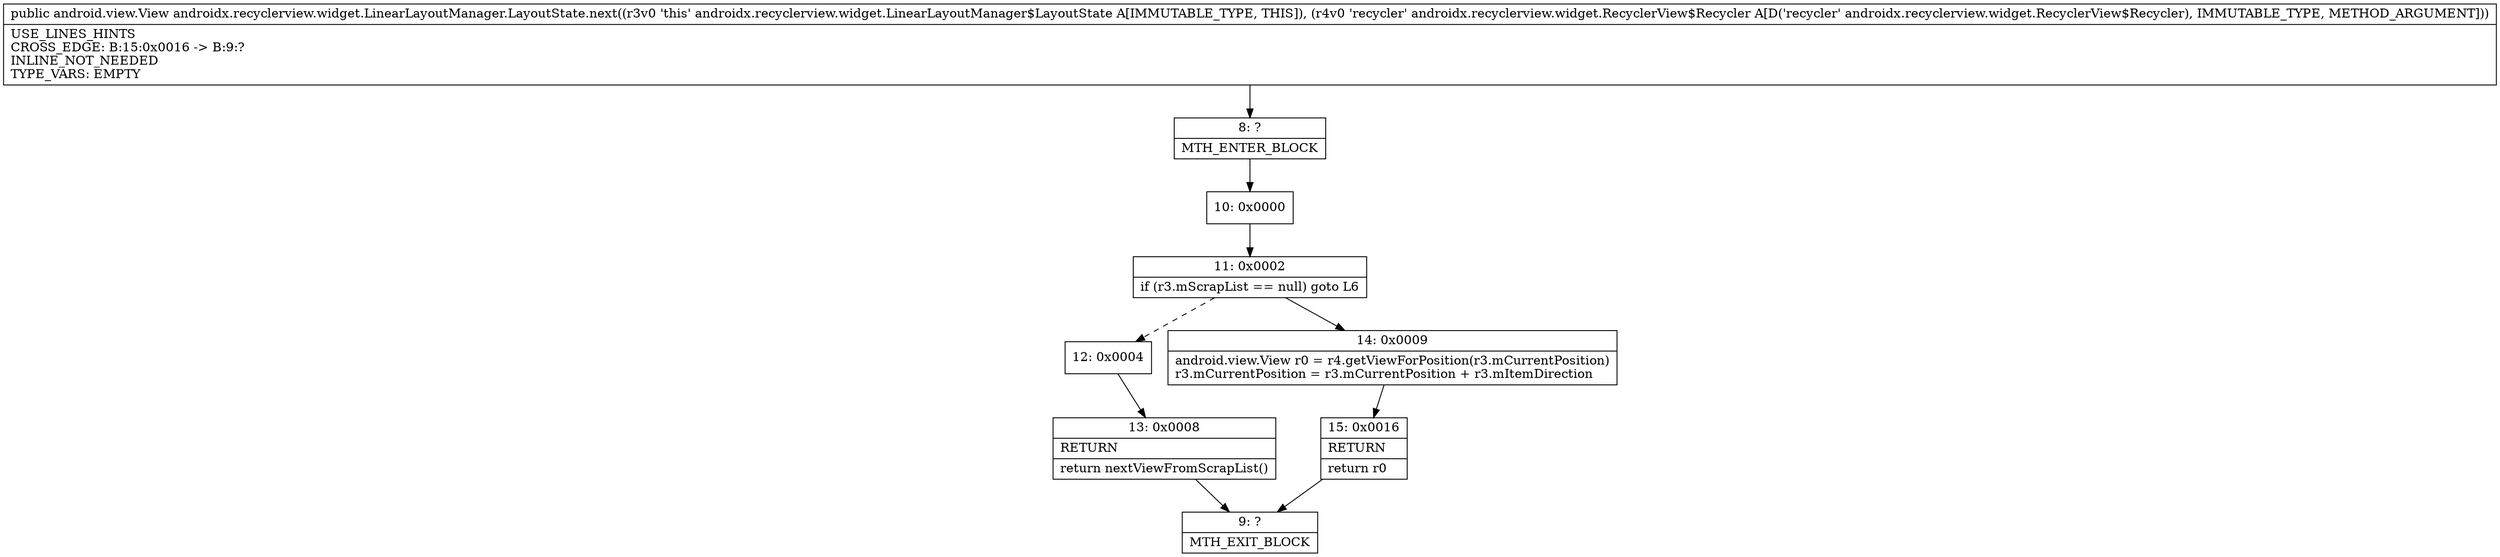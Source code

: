 digraph "CFG forandroidx.recyclerview.widget.LinearLayoutManager.LayoutState.next(Landroidx\/recyclerview\/widget\/RecyclerView$Recycler;)Landroid\/view\/View;" {
Node_8 [shape=record,label="{8\:\ ?|MTH_ENTER_BLOCK\l}"];
Node_10 [shape=record,label="{10\:\ 0x0000}"];
Node_11 [shape=record,label="{11\:\ 0x0002|if (r3.mScrapList == null) goto L6\l}"];
Node_12 [shape=record,label="{12\:\ 0x0004}"];
Node_13 [shape=record,label="{13\:\ 0x0008|RETURN\l|return nextViewFromScrapList()\l}"];
Node_9 [shape=record,label="{9\:\ ?|MTH_EXIT_BLOCK\l}"];
Node_14 [shape=record,label="{14\:\ 0x0009|android.view.View r0 = r4.getViewForPosition(r3.mCurrentPosition)\lr3.mCurrentPosition = r3.mCurrentPosition + r3.mItemDirection\l}"];
Node_15 [shape=record,label="{15\:\ 0x0016|RETURN\l|return r0\l}"];
MethodNode[shape=record,label="{public android.view.View androidx.recyclerview.widget.LinearLayoutManager.LayoutState.next((r3v0 'this' androidx.recyclerview.widget.LinearLayoutManager$LayoutState A[IMMUTABLE_TYPE, THIS]), (r4v0 'recycler' androidx.recyclerview.widget.RecyclerView$Recycler A[D('recycler' androidx.recyclerview.widget.RecyclerView$Recycler), IMMUTABLE_TYPE, METHOD_ARGUMENT]))  | USE_LINES_HINTS\lCROSS_EDGE: B:15:0x0016 \-\> B:9:?\lINLINE_NOT_NEEDED\lTYPE_VARS: EMPTY\l}"];
MethodNode -> Node_8;Node_8 -> Node_10;
Node_10 -> Node_11;
Node_11 -> Node_12[style=dashed];
Node_11 -> Node_14;
Node_12 -> Node_13;
Node_13 -> Node_9;
Node_14 -> Node_15;
Node_15 -> Node_9;
}

